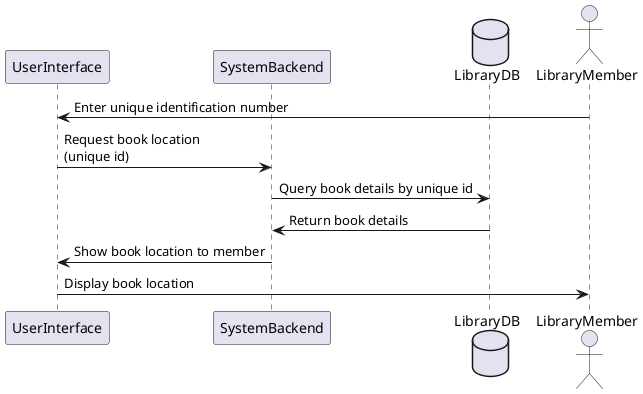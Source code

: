 @startuml
participant UserInterface as UI
participant SystemBackend as Backend
database LibraryDB

actor LibraryMember

LibraryMember -> UI : Enter unique identification number
UI -> Backend : Request book location \n(unique id)
Backend -> LibraryDB : Query book details by unique id
LibraryDB -> Backend : Return book details
Backend -> UI : Show book location to member
UI -> LibraryMember : Display book location

@enduml